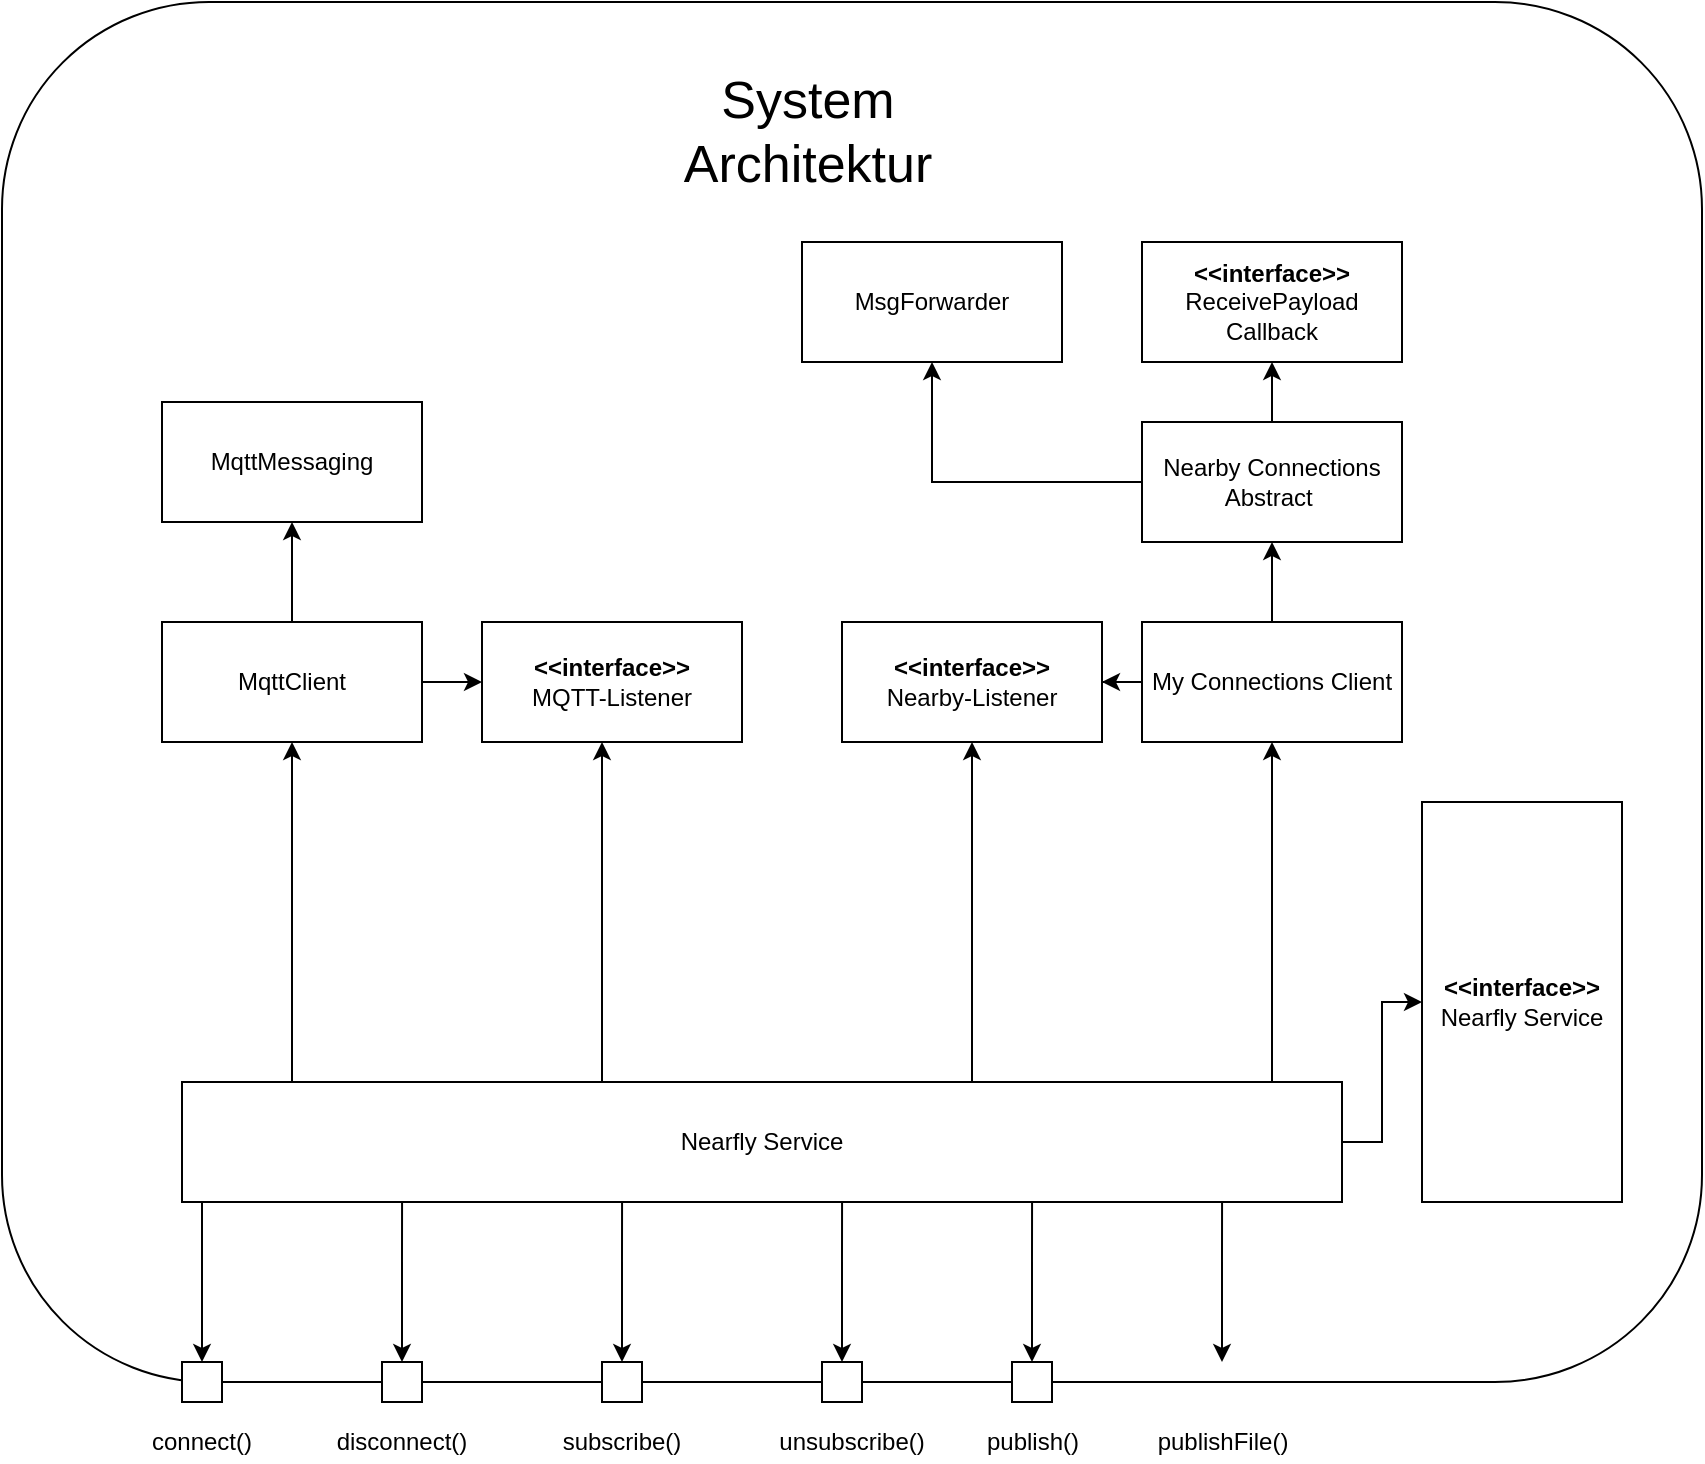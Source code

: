 <mxfile version="13.0.3" type="device"><diagram id="ekauDwsqELjUZ7ANHCu0" name="Page-1"><mxGraphModel dx="1422" dy="1991" grid="1" gridSize="10" guides="1" tooltips="1" connect="1" arrows="1" fold="1" page="1" pageScale="1" pageWidth="827" pageHeight="1169" math="0" shadow="0"><root><mxCell id="0"/><mxCell id="1" parent="0"/><mxCell id="5tRQlsvJli7dxx7FSaZk-77" value="" style="rounded=1;whiteSpace=wrap;html=1;" parent="1" vertex="1"><mxGeometry x="90" y="-80" width="850" height="690" as="geometry"/></mxCell><mxCell id="5tRQlsvJli7dxx7FSaZk-31" style="edgeStyle=orthogonalEdgeStyle;rounded=0;orthogonalLoop=1;jettySize=auto;html=1;entryX=0.5;entryY=0;entryDx=0;entryDy=0;" parent="1" target="5tRQlsvJli7dxx7FSaZk-33" edge="1"><mxGeometry relative="1" as="geometry"><mxPoint x="190" y="520" as="sourcePoint"/><mxPoint x="190" y="570" as="targetPoint"/><Array as="points"><mxPoint x="190" y="550"/><mxPoint x="190" y="550"/></Array></mxGeometry></mxCell><mxCell id="5tRQlsvJli7dxx7FSaZk-63" style="edgeStyle=orthogonalEdgeStyle;rounded=0;orthogonalLoop=1;jettySize=auto;html=1;" parent="1" source="5tRQlsvJli7dxx7FSaZk-1" target="5tRQlsvJli7dxx7FSaZk-8" edge="1"><mxGeometry relative="1" as="geometry"><Array as="points"><mxPoint x="235" y="400"/><mxPoint x="235" y="400"/></Array></mxGeometry></mxCell><mxCell id="5tRQlsvJli7dxx7FSaZk-64" style="edgeStyle=orthogonalEdgeStyle;rounded=0;orthogonalLoop=1;jettySize=auto;html=1;" parent="1" source="5tRQlsvJli7dxx7FSaZk-1" target="5tRQlsvJli7dxx7FSaZk-47" edge="1"><mxGeometry relative="1" as="geometry"><Array as="points"><mxPoint x="725" y="370"/><mxPoint x="725" y="370"/></Array></mxGeometry></mxCell><mxCell id="5tRQlsvJli7dxx7FSaZk-68" style="edgeStyle=orthogonalEdgeStyle;rounded=0;orthogonalLoop=1;jettySize=auto;html=1;" parent="1" source="5tRQlsvJli7dxx7FSaZk-1" target="5tRQlsvJli7dxx7FSaZk-11" edge="1"><mxGeometry relative="1" as="geometry"><Array as="points"><mxPoint x="575" y="390"/><mxPoint x="575" y="390"/></Array></mxGeometry></mxCell><mxCell id="5tRQlsvJli7dxx7FSaZk-69" style="edgeStyle=orthogonalEdgeStyle;rounded=0;orthogonalLoop=1;jettySize=auto;html=1;" parent="1" source="5tRQlsvJli7dxx7FSaZk-1" target="5tRQlsvJli7dxx7FSaZk-4" edge="1"><mxGeometry relative="1" as="geometry"><Array as="points"><mxPoint x="390" y="400"/><mxPoint x="390" y="400"/></Array></mxGeometry></mxCell><mxCell id="5tRQlsvJli7dxx7FSaZk-98" style="edgeStyle=orthogonalEdgeStyle;rounded=0;orthogonalLoop=1;jettySize=auto;html=1;" parent="1" source="5tRQlsvJli7dxx7FSaZk-1" target="5tRQlsvJli7dxx7FSaZk-51" edge="1"><mxGeometry relative="1" as="geometry"/></mxCell><mxCell id="5tRQlsvJli7dxx7FSaZk-1" value="Nearfly Service" style="rounded=0;whiteSpace=wrap;html=1;" parent="1" vertex="1"><mxGeometry x="180" y="460" width="580" height="60" as="geometry"/></mxCell><mxCell id="5tRQlsvJli7dxx7FSaZk-4" value="&lt;b&gt;&amp;lt;&amp;lt;interface&amp;gt;&amp;gt;&lt;/b&gt;&lt;br&gt;MQTT-Listener" style="rounded=0;whiteSpace=wrap;html=1;" parent="1" vertex="1"><mxGeometry x="330" y="230" width="130" height="60" as="geometry"/></mxCell><mxCell id="5tRQlsvJli7dxx7FSaZk-65" style="edgeStyle=orthogonalEdgeStyle;rounded=0;orthogonalLoop=1;jettySize=auto;html=1;" parent="1" source="5tRQlsvJli7dxx7FSaZk-8" target="5tRQlsvJli7dxx7FSaZk-4" edge="1"><mxGeometry relative="1" as="geometry"/></mxCell><mxCell id="5tRQlsvJli7dxx7FSaZk-70" style="edgeStyle=orthogonalEdgeStyle;rounded=0;orthogonalLoop=1;jettySize=auto;html=1;entryX=0.5;entryY=1;entryDx=0;entryDy=0;" parent="1" source="5tRQlsvJli7dxx7FSaZk-8" target="5tRQlsvJli7dxx7FSaZk-10" edge="1"><mxGeometry relative="1" as="geometry"/></mxCell><mxCell id="5tRQlsvJli7dxx7FSaZk-8" value="MqttClient" style="rounded=0;whiteSpace=wrap;html=1;" parent="1" vertex="1"><mxGeometry x="170" y="230" width="130" height="60" as="geometry"/></mxCell><mxCell id="5tRQlsvJli7dxx7FSaZk-10" value="MqttMessaging" style="rounded=0;whiteSpace=wrap;html=1;" parent="1" vertex="1"><mxGeometry x="170" y="120" width="130" height="60" as="geometry"/></mxCell><mxCell id="5tRQlsvJli7dxx7FSaZk-11" value="&lt;b&gt;&amp;lt;&amp;lt;interface&amp;gt;&amp;gt;&lt;/b&gt;&lt;br&gt;Nearby-Listener" style="rounded=0;whiteSpace=wrap;html=1;" parent="1" vertex="1"><mxGeometry x="510" y="230" width="130" height="60" as="geometry"/></mxCell><mxCell id="5tRQlsvJli7dxx7FSaZk-33" value="" style="rounded=0;whiteSpace=wrap;html=1;" parent="1" vertex="1"><mxGeometry x="180" y="600" width="20" height="20" as="geometry"/></mxCell><mxCell id="5tRQlsvJli7dxx7FSaZk-35" style="edgeStyle=orthogonalEdgeStyle;rounded=0;orthogonalLoop=1;jettySize=auto;html=1;entryX=0.5;entryY=0;entryDx=0;entryDy=0;" parent="1" target="5tRQlsvJli7dxx7FSaZk-36" edge="1"><mxGeometry relative="1" as="geometry"><mxPoint x="290.034" y="520" as="sourcePoint"/><mxPoint x="290" y="570" as="targetPoint"/><Array as="points"><mxPoint x="290" y="550"/><mxPoint x="290" y="550"/></Array></mxGeometry></mxCell><mxCell id="5tRQlsvJli7dxx7FSaZk-36" value="" style="rounded=0;whiteSpace=wrap;html=1;" parent="1" vertex="1"><mxGeometry x="280" y="600" width="20" height="20" as="geometry"/></mxCell><mxCell id="5tRQlsvJli7dxx7FSaZk-37" style="edgeStyle=orthogonalEdgeStyle;rounded=0;orthogonalLoop=1;jettySize=auto;html=1;entryX=0.5;entryY=0;entryDx=0;entryDy=0;" parent="1" target="5tRQlsvJli7dxx7FSaZk-38" edge="1"><mxGeometry relative="1" as="geometry"><mxPoint x="400.034" y="520" as="sourcePoint"/><mxPoint x="400" y="570" as="targetPoint"/><Array as="points"><mxPoint x="400" y="550"/><mxPoint x="400" y="550"/></Array></mxGeometry></mxCell><mxCell id="5tRQlsvJli7dxx7FSaZk-38" value="" style="rounded=0;whiteSpace=wrap;html=1;" parent="1" vertex="1"><mxGeometry x="390" y="600" width="20" height="20" as="geometry"/></mxCell><mxCell id="5tRQlsvJli7dxx7FSaZk-39" style="edgeStyle=orthogonalEdgeStyle;rounded=0;orthogonalLoop=1;jettySize=auto;html=1;entryX=0.5;entryY=0;entryDx=0;entryDy=0;" parent="1" target="5tRQlsvJli7dxx7FSaZk-40" edge="1"><mxGeometry relative="1" as="geometry"><mxPoint x="510.034" y="520" as="sourcePoint"/><mxPoint x="510" y="570" as="targetPoint"/><Array as="points"><mxPoint x="510" y="550"/><mxPoint x="510" y="550"/></Array></mxGeometry></mxCell><mxCell id="5tRQlsvJli7dxx7FSaZk-40" value="" style="rounded=0;whiteSpace=wrap;html=1;" parent="1" vertex="1"><mxGeometry x="500" y="600" width="20" height="20" as="geometry"/></mxCell><mxCell id="5tRQlsvJli7dxx7FSaZk-41" style="edgeStyle=orthogonalEdgeStyle;rounded=0;orthogonalLoop=1;jettySize=auto;html=1;entryX=0.5;entryY=0;entryDx=0;entryDy=0;" parent="1" target="5tRQlsvJli7dxx7FSaZk-42" edge="1"><mxGeometry relative="1" as="geometry"><mxPoint x="605.034" y="520" as="sourcePoint"/><mxPoint x="605" y="570" as="targetPoint"/><Array as="points"><mxPoint x="605" y="550"/><mxPoint x="605" y="550"/></Array></mxGeometry></mxCell><mxCell id="5tRQlsvJli7dxx7FSaZk-42" value="" style="rounded=0;whiteSpace=wrap;html=1;" parent="1" vertex="1"><mxGeometry x="595" y="600" width="20" height="20" as="geometry"/></mxCell><mxCell id="5tRQlsvJli7dxx7FSaZk-43" value="connect()" style="text;html=1;strokeColor=none;fillColor=none;align=center;verticalAlign=middle;whiteSpace=wrap;rounded=0;" parent="1" vertex="1"><mxGeometry x="170" y="630" width="40" height="20" as="geometry"/></mxCell><mxCell id="5tRQlsvJli7dxx7FSaZk-44" value="disconnect()" style="text;html=1;strokeColor=none;fillColor=none;align=center;verticalAlign=middle;whiteSpace=wrap;rounded=0;" parent="1" vertex="1"><mxGeometry x="270" y="630" width="40" height="20" as="geometry"/></mxCell><mxCell id="5tRQlsvJli7dxx7FSaZk-45" value="subscribe()" style="text;html=1;strokeColor=none;fillColor=none;align=center;verticalAlign=middle;whiteSpace=wrap;rounded=0;" parent="1" vertex="1"><mxGeometry x="380" y="630" width="40" height="20" as="geometry"/></mxCell><mxCell id="5tRQlsvJli7dxx7FSaZk-46" value="unsubscribe()" style="text;html=1;strokeColor=none;fillColor=none;align=center;verticalAlign=middle;whiteSpace=wrap;rounded=0;" parent="1" vertex="1"><mxGeometry x="495" y="630" width="40" height="20" as="geometry"/></mxCell><mxCell id="5tRQlsvJli7dxx7FSaZk-66" style="edgeStyle=orthogonalEdgeStyle;rounded=0;orthogonalLoop=1;jettySize=auto;html=1;" parent="1" source="5tRQlsvJli7dxx7FSaZk-47" target="5tRQlsvJli7dxx7FSaZk-11" edge="1"><mxGeometry relative="1" as="geometry"/></mxCell><mxCell id="5tRQlsvJli7dxx7FSaZk-71" style="edgeStyle=orthogonalEdgeStyle;rounded=0;orthogonalLoop=1;jettySize=auto;html=1;" parent="1" source="5tRQlsvJli7dxx7FSaZk-47" target="5tRQlsvJli7dxx7FSaZk-48" edge="1"><mxGeometry relative="1" as="geometry"/></mxCell><mxCell id="5tRQlsvJli7dxx7FSaZk-47" value="My Connections Client" style="rounded=0;whiteSpace=wrap;html=1;" parent="1" vertex="1"><mxGeometry x="660" y="230" width="130" height="60" as="geometry"/></mxCell><mxCell id="5tRQlsvJli7dxx7FSaZk-72" style="edgeStyle=orthogonalEdgeStyle;rounded=0;orthogonalLoop=1;jettySize=auto;html=1;" parent="1" source="5tRQlsvJli7dxx7FSaZk-48" target="5tRQlsvJli7dxx7FSaZk-60" edge="1"><mxGeometry relative="1" as="geometry"/></mxCell><mxCell id="5tRQlsvJli7dxx7FSaZk-73" style="edgeStyle=orthogonalEdgeStyle;rounded=0;orthogonalLoop=1;jettySize=auto;html=1;" parent="1" source="5tRQlsvJli7dxx7FSaZk-48" target="5tRQlsvJli7dxx7FSaZk-56" edge="1"><mxGeometry relative="1" as="geometry"/></mxCell><mxCell id="5tRQlsvJli7dxx7FSaZk-48" value="Nearby Connections Abstract&amp;nbsp;" style="rounded=0;whiteSpace=wrap;html=1;" parent="1" vertex="1"><mxGeometry x="660" y="130" width="130" height="60" as="geometry"/></mxCell><mxCell id="5tRQlsvJli7dxx7FSaZk-52" value="publish()" style="text;html=1;align=center;verticalAlign=middle;resizable=0;points=[];autosize=1;" parent="1" vertex="1"><mxGeometry x="575" y="630" width="60" height="20" as="geometry"/></mxCell><mxCell id="5tRQlsvJli7dxx7FSaZk-53" value="publishFile()" style="text;html=1;align=center;verticalAlign=middle;resizable=0;points=[];autosize=1;" parent="1" vertex="1"><mxGeometry x="660" y="630" width="80" height="20" as="geometry"/></mxCell><mxCell id="5tRQlsvJli7dxx7FSaZk-54" style="edgeStyle=orthogonalEdgeStyle;rounded=0;orthogonalLoop=1;jettySize=auto;html=1;entryX=0.5;entryY=0;entryDx=0;entryDy=0;" parent="1" edge="1"><mxGeometry relative="1" as="geometry"><mxPoint x="700.034" y="520" as="sourcePoint"/><mxPoint x="700" y="600" as="targetPoint"/><Array as="points"><mxPoint x="700" y="550"/><mxPoint x="700" y="550"/></Array></mxGeometry></mxCell><mxCell id="5tRQlsvJli7dxx7FSaZk-51" value="&lt;b&gt;&amp;lt;&amp;lt;interface&amp;gt;&amp;gt;&lt;br&gt;&lt;/b&gt;Nearfly Service" style="rounded=0;whiteSpace=wrap;html=1;" parent="1" vertex="1"><mxGeometry x="800" y="320" width="100" height="200" as="geometry"/></mxCell><mxCell id="5tRQlsvJli7dxx7FSaZk-56" value="MsgForwarder" style="rounded=0;whiteSpace=wrap;html=1;" parent="1" vertex="1"><mxGeometry x="490" y="40" width="130" height="60" as="geometry"/></mxCell><mxCell id="5tRQlsvJli7dxx7FSaZk-60" value="&lt;b&gt;&amp;lt;&amp;lt;interface&amp;gt;&amp;gt;&lt;/b&gt;&lt;br&gt;ReceivePayload&lt;br&gt;Callback" style="rounded=0;whiteSpace=wrap;html=1;" parent="1" vertex="1"><mxGeometry x="660" y="40" width="130" height="60" as="geometry"/></mxCell><mxCell id="5tRQlsvJli7dxx7FSaZk-78" value="&lt;font style=&quot;font-size: 26px&quot;&gt;System Architektur&lt;/font&gt;" style="text;html=1;strokeColor=none;fillColor=none;align=center;verticalAlign=middle;whiteSpace=wrap;rounded=0;" parent="1" vertex="1"><mxGeometry x="400" y="-60" width="186" height="90" as="geometry"/></mxCell></root></mxGraphModel></diagram></mxfile>